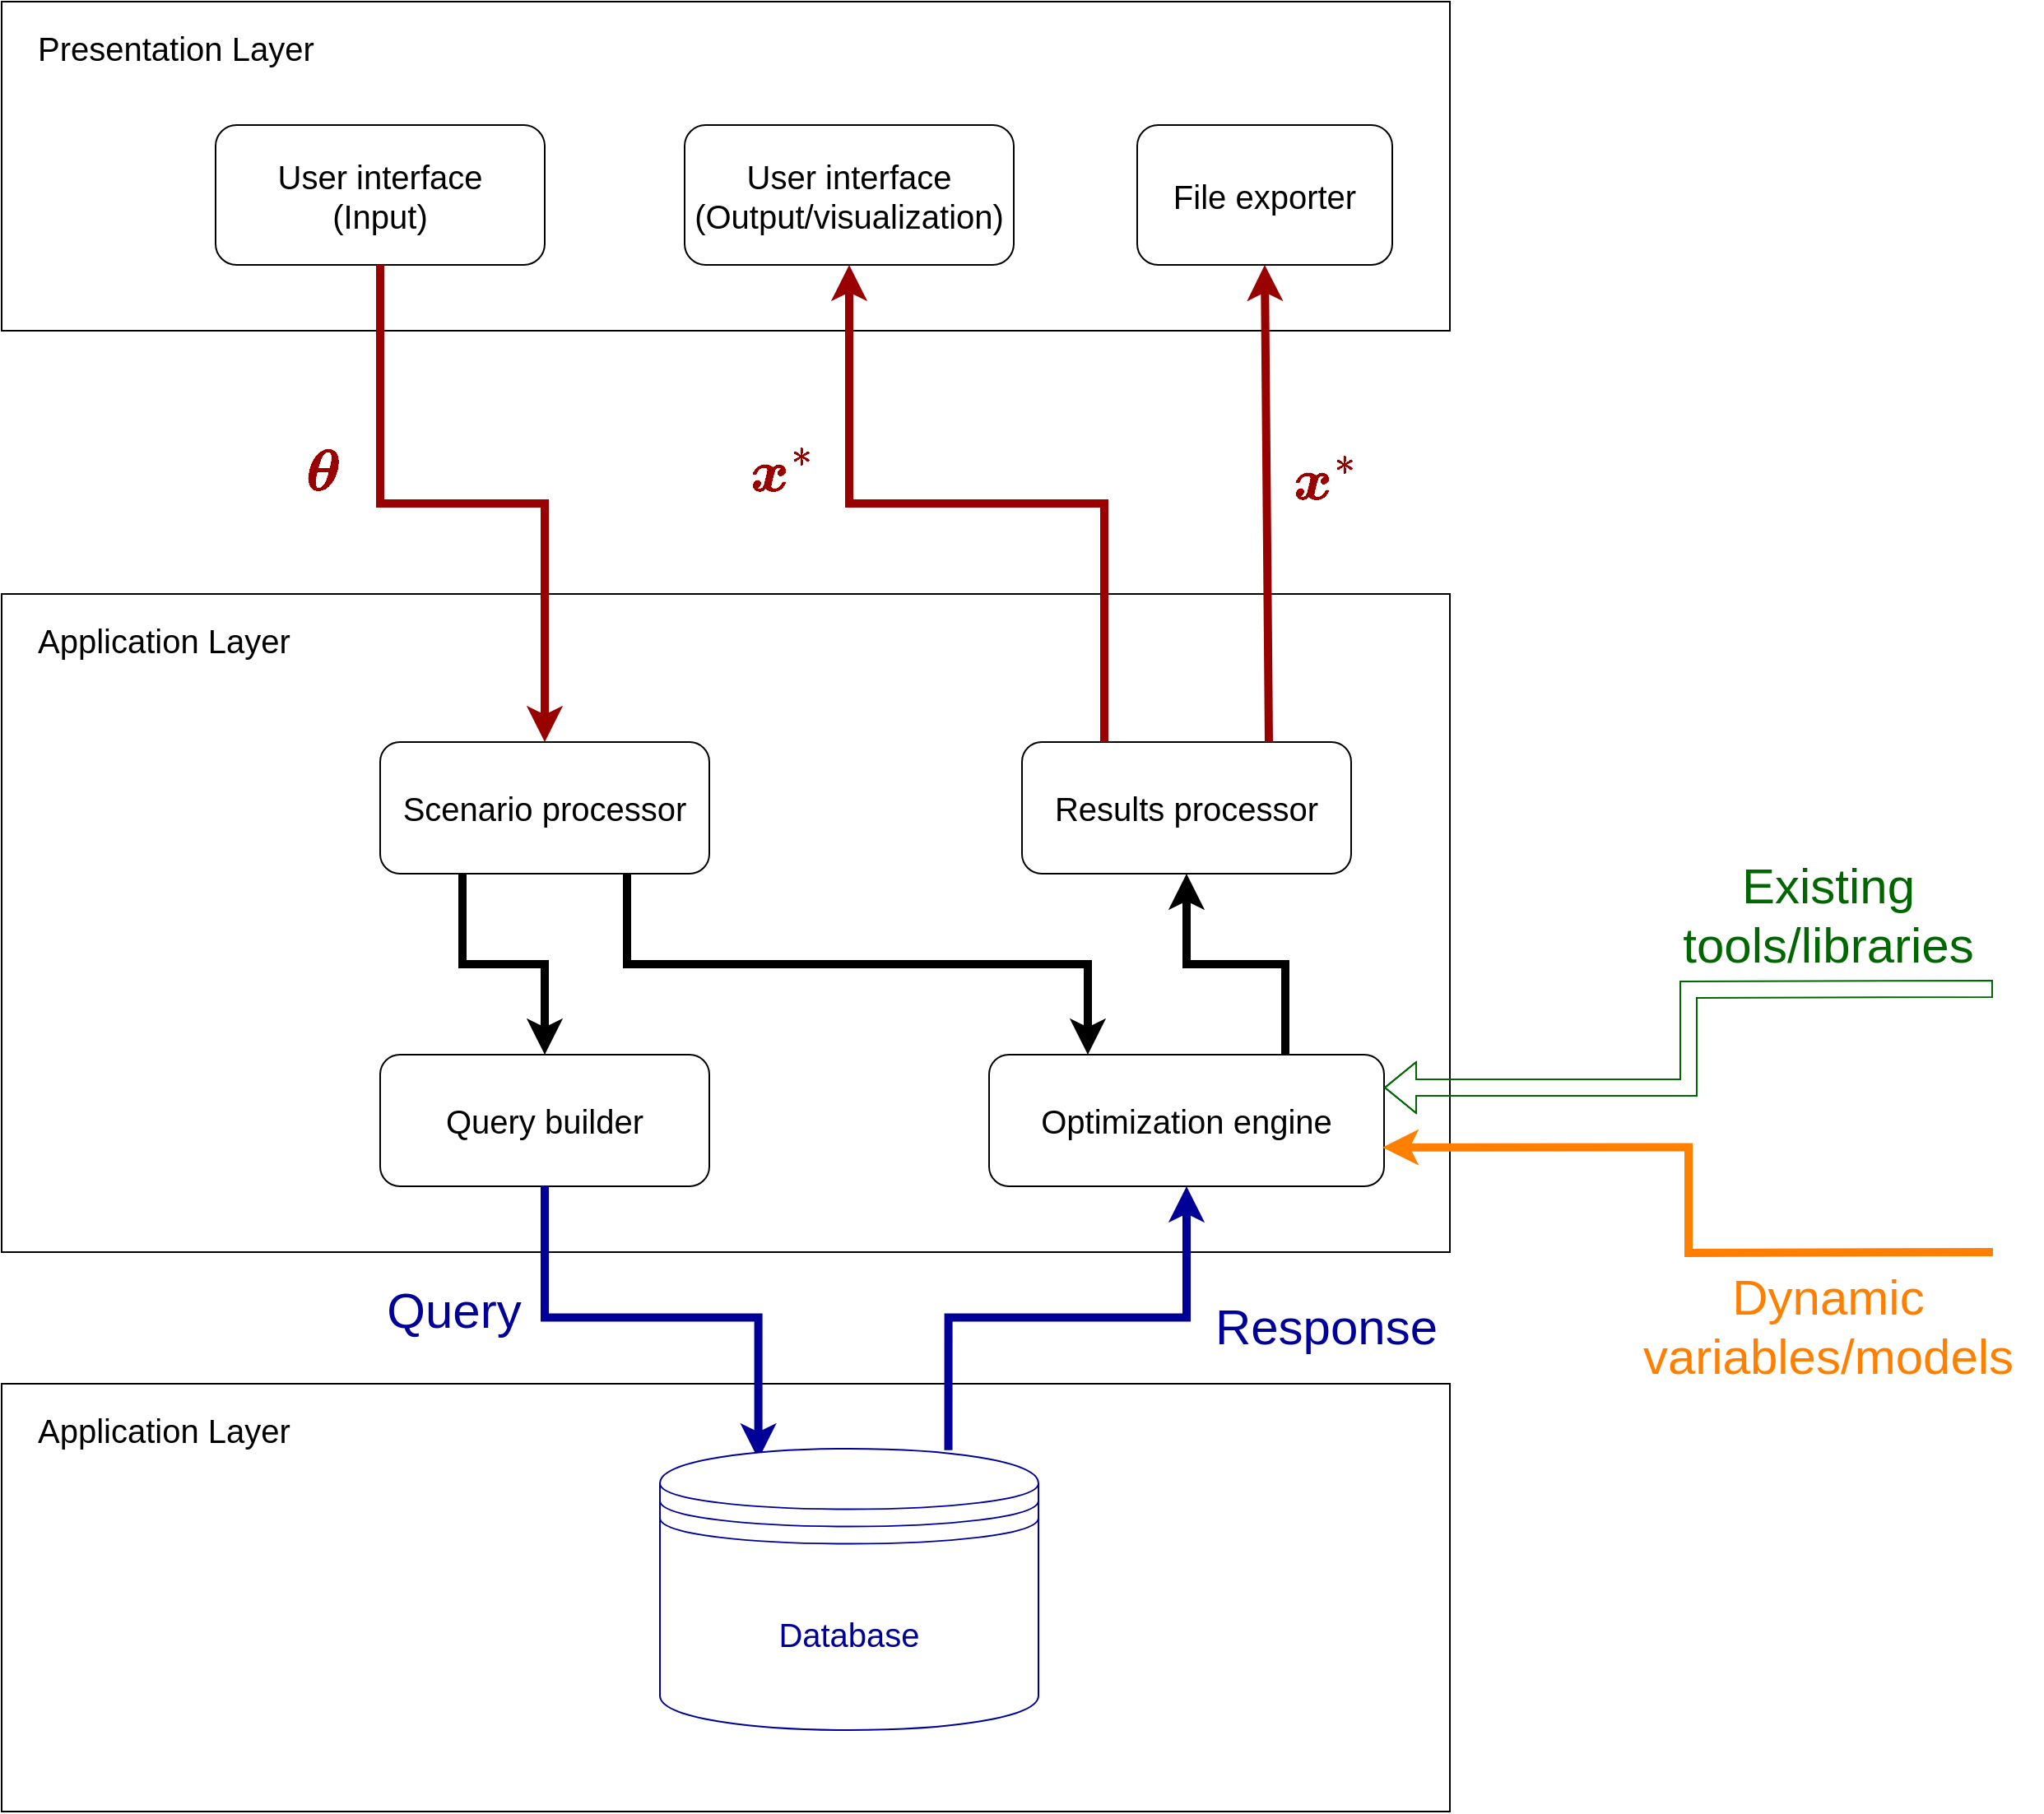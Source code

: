 <mxfile version="26.0.4">
  <diagram name="Page-1" id="83nVVDLE8LlJHE8DCV22">
    <mxGraphModel dx="2799" dy="1204" grid="1" gridSize="10" guides="1" tooltips="1" connect="1" arrows="1" fold="1" page="1" pageScale="1" pageWidth="850" pageHeight="1100" math="1" shadow="0">
      <root>
        <mxCell id="0" />
        <mxCell id="1" parent="0" />
        <mxCell id="1kW3ISpv-7nbpDkD3t4g-13" value="&lt;font style=&quot;font-size: 20px;&quot;&gt;Application Layer&lt;/font&gt;" style="rounded=0;labelPosition=center;verticalLabelPosition=middle;align=left;verticalAlign=top;whiteSpace=wrap;html=1;spacingLeft=20;spacingTop=10;" parent="1" vertex="1">
          <mxGeometry x="-80" y="920" width="880" height="260" as="geometry" />
        </mxCell>
        <mxCell id="snhUkKWnlMOE1s88p9TC-37" value="&lt;font style=&quot;font-size: 20px;&quot;&gt;Presentation Layer&lt;/font&gt;" style="rounded=0;labelPosition=center;verticalLabelPosition=middle;align=left;verticalAlign=top;whiteSpace=wrap;html=1;spacingLeft=20;spacingTop=10;" parent="1" vertex="1">
          <mxGeometry x="-80" y="80" width="880" height="200" as="geometry" />
        </mxCell>
        <mxCell id="snhUkKWnlMOE1s88p9TC-38" value="&lt;span style=&quot;font-size: 20px;&quot;&gt;User interface&lt;/span&gt;&lt;div&gt;&lt;span style=&quot;font-size: 20px;&quot;&gt;(Input)&lt;/span&gt;&lt;/div&gt;" style="rounded=1;whiteSpace=wrap;html=1;" parent="1" vertex="1">
          <mxGeometry x="50" y="155" width="200" height="85" as="geometry" />
        </mxCell>
        <mxCell id="snhUkKWnlMOE1s88p9TC-40" value="&lt;font style=&quot;font-size: 20px;&quot;&gt;Application Layer&lt;/font&gt;" style="rounded=0;labelPosition=center;verticalLabelPosition=middle;align=left;verticalAlign=top;whiteSpace=wrap;html=1;spacingLeft=20;spacingTop=10;" parent="1" vertex="1">
          <mxGeometry x="-80" y="440" width="880" height="400" as="geometry" />
        </mxCell>
        <mxCell id="snhUkKWnlMOE1s88p9TC-41" value="&lt;span style=&quot;font-size: 20px;&quot;&gt;Query builder&lt;/span&gt;" style="rounded=1;whiteSpace=wrap;html=1;" parent="1" vertex="1">
          <mxGeometry x="150" y="720" width="200" height="80" as="geometry" />
        </mxCell>
        <mxCell id="snhUkKWnlMOE1s88p9TC-43" value="&lt;span style=&quot;font-size: 20px;&quot;&gt;File exporter&lt;/span&gt;" style="rounded=1;whiteSpace=wrap;html=1;" parent="1" vertex="1">
          <mxGeometry x="610" y="155" width="155" height="85" as="geometry" />
        </mxCell>
        <mxCell id="snhUkKWnlMOE1s88p9TC-45" value="&lt;span style=&quot;font-size: 20px;&quot;&gt;Scenario processor&lt;/span&gt;" style="rounded=1;whiteSpace=wrap;html=1;" parent="1" vertex="1">
          <mxGeometry x="150" y="530" width="200" height="80" as="geometry" />
        </mxCell>
        <mxCell id="snhUkKWnlMOE1s88p9TC-46" value="&lt;span style=&quot;font-size: 20px;&quot;&gt;Optimization engine&lt;/span&gt;" style="rounded=1;whiteSpace=wrap;html=1;" parent="1" vertex="1">
          <mxGeometry x="520" y="720" width="240" height="80" as="geometry" />
        </mxCell>
        <mxCell id="snhUkKWnlMOE1s88p9TC-47" value="&lt;span style=&quot;font-size: 20px;&quot;&gt;Results processor&lt;/span&gt;" style="rounded=1;whiteSpace=wrap;html=1;" parent="1" vertex="1">
          <mxGeometry x="540" y="530" width="200" height="80" as="geometry" />
        </mxCell>
        <mxCell id="snhUkKWnlMOE1s88p9TC-53" value="" style="endArrow=classic;html=1;rounded=0;exitX=0.5;exitY=1;exitDx=0;exitDy=0;strokeWidth=5;strokeColor=#000099;edgeStyle=orthogonalEdgeStyle;entryX=0.26;entryY=0.038;entryDx=0;entryDy=0;entryPerimeter=0;" parent="1" source="snhUkKWnlMOE1s88p9TC-41" target="1kW3ISpv-7nbpDkD3t4g-1" edge="1">
          <mxGeometry width="50" height="50" relative="1" as="geometry">
            <mxPoint x="500" y="590" as="sourcePoint" />
            <mxPoint x="390" y="1050" as="targetPoint" />
          </mxGeometry>
        </mxCell>
        <mxCell id="snhUkKWnlMOE1s88p9TC-55" value="" style="endArrow=classic;html=1;rounded=0;exitX=0.5;exitY=1;exitDx=0;exitDy=0;entryX=0.5;entryY=0;entryDx=0;entryDy=0;strokeWidth=5;strokeColor=#990000;edgeStyle=orthogonalEdgeStyle;" parent="1" source="snhUkKWnlMOE1s88p9TC-38" target="snhUkKWnlMOE1s88p9TC-45" edge="1">
          <mxGeometry width="50" height="50" relative="1" as="geometry">
            <mxPoint x="500" y="590" as="sourcePoint" />
            <mxPoint x="550" y="540" as="targetPoint" />
          </mxGeometry>
        </mxCell>
        <mxCell id="snhUkKWnlMOE1s88p9TC-57" value="" style="endArrow=classic;html=1;rounded=0;exitX=0.25;exitY=1;exitDx=0;exitDy=0;entryX=0.5;entryY=0;entryDx=0;entryDy=0;strokeWidth=5;edgeStyle=orthogonalEdgeStyle;" parent="1" source="snhUkKWnlMOE1s88p9TC-45" target="snhUkKWnlMOE1s88p9TC-41" edge="1">
          <mxGeometry width="50" height="50" relative="1" as="geometry">
            <mxPoint x="640" y="710" as="sourcePoint" />
            <mxPoint x="660" y="690" as="targetPoint" />
          </mxGeometry>
        </mxCell>
        <mxCell id="snhUkKWnlMOE1s88p9TC-59" value="" style="endArrow=classic;html=1;rounded=0;exitX=0.75;exitY=0;exitDx=0;exitDy=0;entryX=0.5;entryY=1;entryDx=0;entryDy=0;strokeWidth=5;edgeStyle=orthogonalEdgeStyle;" parent="1" source="snhUkKWnlMOE1s88p9TC-46" target="snhUkKWnlMOE1s88p9TC-47" edge="1">
          <mxGeometry width="50" height="50" relative="1" as="geometry">
            <mxPoint x="610" y="740" as="sourcePoint" />
            <mxPoint x="660" y="690" as="targetPoint" />
          </mxGeometry>
        </mxCell>
        <mxCell id="snhUkKWnlMOE1s88p9TC-61" value="" style="endArrow=classic;html=1;rounded=0;entryX=0.5;entryY=1;entryDx=0;entryDy=0;exitX=0.75;exitY=0;exitDx=0;exitDy=0;strokeWidth=5;strokeColor=#990000;" parent="1" source="snhUkKWnlMOE1s88p9TC-47" target="snhUkKWnlMOE1s88p9TC-43" edge="1">
          <mxGeometry width="50" height="50" relative="1" as="geometry">
            <mxPoint x="680" y="520" as="sourcePoint" />
            <mxPoint x="410" y="640" as="targetPoint" />
          </mxGeometry>
        </mxCell>
        <mxCell id="snhUkKWnlMOE1s88p9TC-63" value="" style="endArrow=classic;html=1;rounded=0;exitX=0.762;exitY=0.005;exitDx=0;exitDy=0;entryX=0.5;entryY=1;entryDx=0;entryDy=0;exitPerimeter=0;strokeWidth=5;strokeColor=#000099;edgeStyle=orthogonalEdgeStyle;" parent="1" source="1kW3ISpv-7nbpDkD3t4g-1" target="snhUkKWnlMOE1s88p9TC-46" edge="1">
          <mxGeometry width="50" height="50" relative="1" as="geometry">
            <mxPoint x="490" y="1050" as="sourcePoint" />
            <mxPoint x="410" y="640" as="targetPoint" />
          </mxGeometry>
        </mxCell>
        <mxCell id="snhUkKWnlMOE1s88p9TC-64" value="" style="endArrow=classic;html=1;rounded=0;exitX=0.75;exitY=1;exitDx=0;exitDy=0;entryX=0.25;entryY=0;entryDx=0;entryDy=0;strokeWidth=5;edgeStyle=orthogonalEdgeStyle;" parent="1" source="snhUkKWnlMOE1s88p9TC-45" target="snhUkKWnlMOE1s88p9TC-46" edge="1">
          <mxGeometry width="50" height="50" relative="1" as="geometry">
            <mxPoint x="470" y="700" as="sourcePoint" />
            <mxPoint x="520" y="650" as="targetPoint" />
          </mxGeometry>
        </mxCell>
        <mxCell id="1kW3ISpv-7nbpDkD3t4g-1" value="&lt;font style=&quot;font-size: 20px;&quot;&gt;Database&lt;/font&gt;" style="shape=datastore;whiteSpace=wrap;html=1;direction=east;strokeColor=#000099;fontColor=#000099;" parent="1" vertex="1">
          <mxGeometry x="320" y="959.5" width="230" height="171" as="geometry" />
        </mxCell>
        <mxCell id="1kW3ISpv-7nbpDkD3t4g-2" value="Query" style="text;html=1;align=center;verticalAlign=middle;whiteSpace=wrap;rounded=0;fontSize=30;strokeColor=none;fontColor=#000099;" parent="1" vertex="1">
          <mxGeometry x="100" y="830" width="190" height="90" as="geometry" />
        </mxCell>
        <mxCell id="1kW3ISpv-7nbpDkD3t4g-3" value="Response" style="text;html=1;align=center;verticalAlign=middle;whiteSpace=wrap;rounded=0;fontSize=30;strokeColor=none;fontColor=#000099;" parent="1" vertex="1">
          <mxGeometry x="630" y="840" width="190" height="90" as="geometry" />
        </mxCell>
        <mxCell id="1kW3ISpv-7nbpDkD3t4g-5" value="&lt;span style=&quot;font-size: 20px;&quot;&gt;User interface&lt;/span&gt;&lt;div&gt;&lt;span style=&quot;font-size: 20px;&quot;&gt;(Output/visualization)&lt;/span&gt;&lt;/div&gt;" style="rounded=1;whiteSpace=wrap;html=1;" parent="1" vertex="1">
          <mxGeometry x="335" y="155" width="200" height="85" as="geometry" />
        </mxCell>
        <mxCell id="1kW3ISpv-7nbpDkD3t4g-6" value="" style="endArrow=classic;html=1;rounded=0;entryX=0.5;entryY=1;entryDx=0;entryDy=0;exitX=0.25;exitY=0;exitDx=0;exitDy=0;strokeWidth=5;strokeColor=#990000;edgeStyle=orthogonalEdgeStyle;" parent="1" source="snhUkKWnlMOE1s88p9TC-47" target="1kW3ISpv-7nbpDkD3t4g-5" edge="1">
          <mxGeometry width="50" height="50" relative="1" as="geometry">
            <mxPoint x="650" y="540" as="sourcePoint" />
            <mxPoint x="698" y="330" as="targetPoint" />
          </mxGeometry>
        </mxCell>
        <mxCell id="1kW3ISpv-7nbpDkD3t4g-7" value="&lt;div&gt;&lt;span style=&quot;background-color: transparent; color: light-dark(rgb(153, 0, 0), rgb(255, 181, 181));&quot;&gt;\[\boldsymbol{\theta}\]&lt;/span&gt;&lt;br&gt;&lt;/div&gt;" style="text;html=1;align=center;verticalAlign=middle;whiteSpace=wrap;rounded=0;fontSize=30;fontFamily=Helvetica;fontColor=#990000;" parent="1" vertex="1">
          <mxGeometry x="-50" y="320" width="330" height="130" as="geometry" />
        </mxCell>
        <mxCell id="1kW3ISpv-7nbpDkD3t4g-8" value="&lt;div&gt;&lt;span style=&quot;background-color: transparent; color: light-dark(rgb(153, 0, 0), rgb(255, 181, 181));&quot;&gt;\[\boldsymbol{x}^*\]&lt;/span&gt;&lt;br&gt;&lt;/div&gt;" style="text;html=1;align=center;verticalAlign=middle;whiteSpace=wrap;rounded=0;fontSize=30;fontFamily=Helvetica;fontColor=#990000;" parent="1" vertex="1">
          <mxGeometry x="580" y="330" width="290" height="120" as="geometry" />
        </mxCell>
        <mxCell id="1kW3ISpv-7nbpDkD3t4g-9" value="&lt;div&gt;&lt;span style=&quot;background-color: transparent; color: light-dark(rgb(153, 0, 0), rgb(255, 181, 181));&quot;&gt;\[\boldsymbol{x}^*\]&lt;/span&gt;&lt;br&gt;&lt;/div&gt;" style="text;html=1;align=center;verticalAlign=middle;whiteSpace=wrap;rounded=0;fontSize=30;fontFamily=Helvetica;fontColor=#990000;" parent="1" vertex="1">
          <mxGeometry x="250" y="325" width="290" height="120" as="geometry" />
        </mxCell>
        <mxCell id="1kW3ISpv-7nbpDkD3t4g-11" value="" style="shape=flexArrow;endArrow=classic;html=1;rounded=0;entryX=1;entryY=0.25;entryDx=0;entryDy=0;strokeColor=#006600;edgeStyle=orthogonalEdgeStyle;" parent="1" edge="1" target="snhUkKWnlMOE1s88p9TC-46">
          <mxGeometry width="50" height="50" relative="1" as="geometry">
            <mxPoint x="1130" y="680" as="sourcePoint" />
            <mxPoint x="760" y="762" as="targetPoint" />
          </mxGeometry>
        </mxCell>
        <mxCell id="1kW3ISpv-7nbpDkD3t4g-12" value="Existing tools/libraries" style="text;html=1;align=center;verticalAlign=middle;whiteSpace=wrap;rounded=0;fontSize=30;fontColor=#006600;" parent="1" vertex="1">
          <mxGeometry x="900" y="590" width="260" height="90" as="geometry" />
        </mxCell>
        <mxCell id="C6o0vpwetfCWPehgR-DB-3" value="" style="endArrow=classic;html=1;rounded=0;strokeWidth=5;entryX=0.996;entryY=0.704;entryDx=0;entryDy=0;entryPerimeter=0;edgeStyle=orthogonalEdgeStyle;strokeColor=#FF8000;" edge="1" parent="1" target="snhUkKWnlMOE1s88p9TC-46">
          <mxGeometry width="50" height="50" relative="1" as="geometry">
            <mxPoint x="1130" y="840" as="sourcePoint" />
            <mxPoint x="890" y="770" as="targetPoint" />
          </mxGeometry>
        </mxCell>
        <mxCell id="C6o0vpwetfCWPehgR-DB-4" value="&lt;font style=&quot;color: rgb(255, 128, 0);&quot;&gt;Dynamic variables/models&lt;/font&gt;" style="text;html=1;align=center;verticalAlign=middle;whiteSpace=wrap;rounded=0;fontSize=30;fontColor=#006600;" vertex="1" parent="1">
          <mxGeometry x="900" y="840" width="260" height="90" as="geometry" />
        </mxCell>
      </root>
    </mxGraphModel>
  </diagram>
</mxfile>
